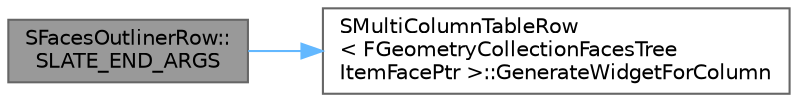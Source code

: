 digraph "SFacesOutlinerRow::SLATE_END_ARGS"
{
 // INTERACTIVE_SVG=YES
 // LATEX_PDF_SIZE
  bgcolor="transparent";
  edge [fontname=Helvetica,fontsize=10,labelfontname=Helvetica,labelfontsize=10];
  node [fontname=Helvetica,fontsize=10,shape=box,height=0.2,width=0.4];
  rankdir="LR";
  Node1 [id="Node000001",label="SFacesOutlinerRow::\lSLATE_END_ARGS",height=0.2,width=0.4,color="gray40", fillcolor="grey60", style="filled", fontcolor="black",tooltip=" "];
  Node1 -> Node2 [id="edge1_Node000001_Node000002",color="steelblue1",style="solid",tooltip=" "];
  Node2 [id="Node000002",label="SMultiColumnTableRow\l\< FGeometryCollectionFacesTree\lItemFacePtr \>::GenerateWidgetForColumn",height=0.2,width=0.4,color="grey40", fillcolor="white", style="filled",URL="$d9/dd3/classSMultiColumnTableRow.html#ad57639751d2ab07779538d1f39bbe7b8",tooltip=" "];
}
